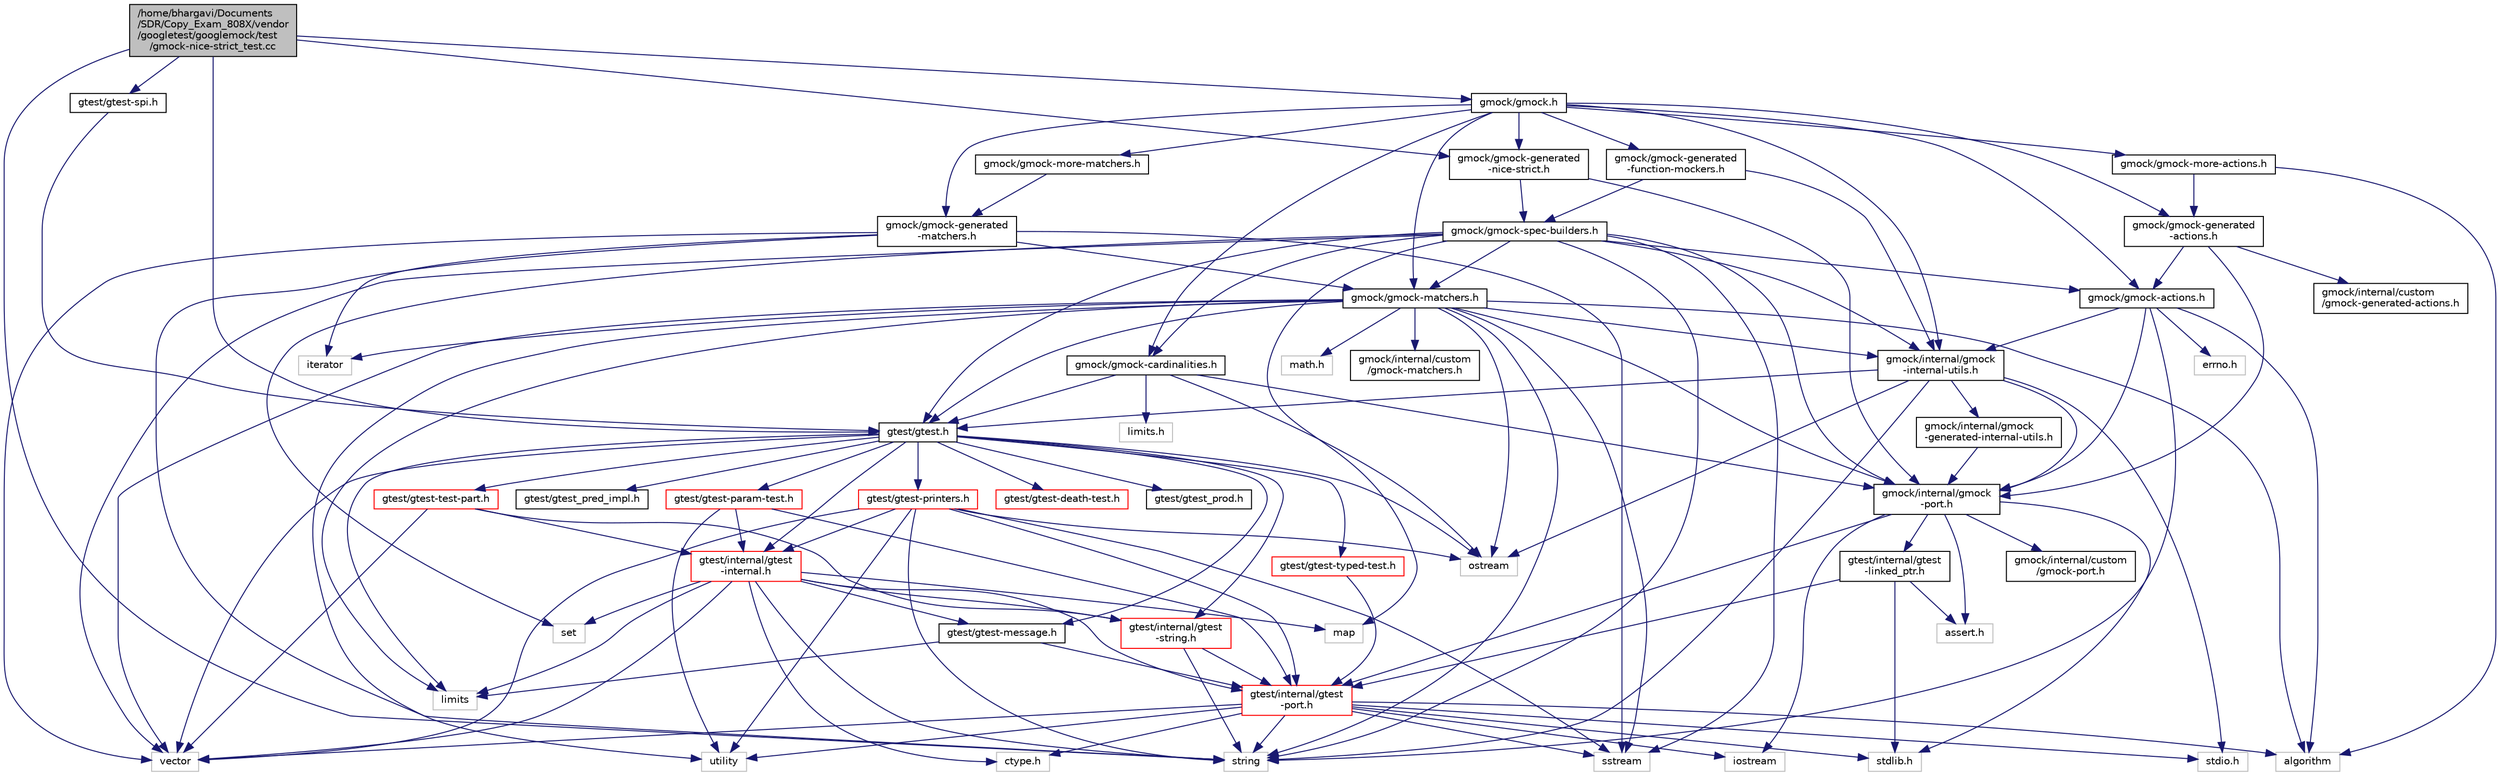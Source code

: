 digraph "/home/bhargavi/Documents/SDR/Copy_Exam_808X/vendor/googletest/googlemock/test/gmock-nice-strict_test.cc"
{
  edge [fontname="Helvetica",fontsize="10",labelfontname="Helvetica",labelfontsize="10"];
  node [fontname="Helvetica",fontsize="10",shape=record];
  Node1 [label="/home/bhargavi/Documents\l/SDR/Copy_Exam_808X/vendor\l/googletest/googlemock/test\l/gmock-nice-strict_test.cc",height=0.2,width=0.4,color="black", fillcolor="grey75", style="filled", fontcolor="black"];
  Node1 -> Node2 [color="midnightblue",fontsize="10",style="solid"];
  Node2 [label="gmock/gmock-generated\l-nice-strict.h",height=0.2,width=0.4,color="black", fillcolor="white", style="filled",URL="$gmock-generated-nice-strict_8h.html"];
  Node2 -> Node3 [color="midnightblue",fontsize="10",style="solid"];
  Node3 [label="gmock/gmock-spec-builders.h",height=0.2,width=0.4,color="black", fillcolor="white", style="filled",URL="$gmock-spec-builders_8h.html"];
  Node3 -> Node4 [color="midnightblue",fontsize="10",style="solid"];
  Node4 [label="map",height=0.2,width=0.4,color="grey75", fillcolor="white", style="filled"];
  Node3 -> Node5 [color="midnightblue",fontsize="10",style="solid"];
  Node5 [label="set",height=0.2,width=0.4,color="grey75", fillcolor="white", style="filled"];
  Node3 -> Node6 [color="midnightblue",fontsize="10",style="solid"];
  Node6 [label="sstream",height=0.2,width=0.4,color="grey75", fillcolor="white", style="filled"];
  Node3 -> Node7 [color="midnightblue",fontsize="10",style="solid"];
  Node7 [label="string",height=0.2,width=0.4,color="grey75", fillcolor="white", style="filled"];
  Node3 -> Node8 [color="midnightblue",fontsize="10",style="solid"];
  Node8 [label="vector",height=0.2,width=0.4,color="grey75", fillcolor="white", style="filled"];
  Node3 -> Node9 [color="midnightblue",fontsize="10",style="solid"];
  Node9 [label="gmock/gmock-actions.h",height=0.2,width=0.4,color="black", fillcolor="white", style="filled",URL="$gmock-actions_8h.html"];
  Node9 -> Node10 [color="midnightblue",fontsize="10",style="solid"];
  Node10 [label="errno.h",height=0.2,width=0.4,color="grey75", fillcolor="white", style="filled"];
  Node9 -> Node11 [color="midnightblue",fontsize="10",style="solid"];
  Node11 [label="algorithm",height=0.2,width=0.4,color="grey75", fillcolor="white", style="filled"];
  Node9 -> Node7 [color="midnightblue",fontsize="10",style="solid"];
  Node9 -> Node12 [color="midnightblue",fontsize="10",style="solid"];
  Node12 [label="gmock/internal/gmock\l-internal-utils.h",height=0.2,width=0.4,color="black", fillcolor="white", style="filled",URL="$gmock-internal-utils_8h.html"];
  Node12 -> Node13 [color="midnightblue",fontsize="10",style="solid"];
  Node13 [label="stdio.h",height=0.2,width=0.4,color="grey75", fillcolor="white", style="filled"];
  Node12 -> Node14 [color="midnightblue",fontsize="10",style="solid"];
  Node14 [label="ostream",height=0.2,width=0.4,color="grey75", fillcolor="white", style="filled"];
  Node12 -> Node7 [color="midnightblue",fontsize="10",style="solid"];
  Node12 -> Node15 [color="midnightblue",fontsize="10",style="solid"];
  Node15 [label="gmock/internal/gmock\l-generated-internal-utils.h",height=0.2,width=0.4,color="black", fillcolor="white", style="filled",URL="$gmock-generated-internal-utils_8h.html"];
  Node15 -> Node16 [color="midnightblue",fontsize="10",style="solid"];
  Node16 [label="gmock/internal/gmock\l-port.h",height=0.2,width=0.4,color="black", fillcolor="white", style="filled",URL="$gmock-port_8h.html"];
  Node16 -> Node17 [color="midnightblue",fontsize="10",style="solid"];
  Node17 [label="assert.h",height=0.2,width=0.4,color="grey75", fillcolor="white", style="filled"];
  Node16 -> Node18 [color="midnightblue",fontsize="10",style="solid"];
  Node18 [label="stdlib.h",height=0.2,width=0.4,color="grey75", fillcolor="white", style="filled"];
  Node16 -> Node19 [color="midnightblue",fontsize="10",style="solid"];
  Node19 [label="iostream",height=0.2,width=0.4,color="grey75", fillcolor="white", style="filled"];
  Node16 -> Node20 [color="midnightblue",fontsize="10",style="solid"];
  Node20 [label="gtest/internal/gtest\l-linked_ptr.h",height=0.2,width=0.4,color="black", fillcolor="white", style="filled",URL="$gtest-linked__ptr_8h.html"];
  Node20 -> Node18 [color="midnightblue",fontsize="10",style="solid"];
  Node20 -> Node17 [color="midnightblue",fontsize="10",style="solid"];
  Node20 -> Node21 [color="midnightblue",fontsize="10",style="solid"];
  Node21 [label="gtest/internal/gtest\l-port.h",height=0.2,width=0.4,color="red", fillcolor="white", style="filled",URL="$gtest-port_8h.html"];
  Node21 -> Node22 [color="midnightblue",fontsize="10",style="solid"];
  Node22 [label="ctype.h",height=0.2,width=0.4,color="grey75", fillcolor="white", style="filled"];
  Node21 -> Node18 [color="midnightblue",fontsize="10",style="solid"];
  Node21 -> Node13 [color="midnightblue",fontsize="10",style="solid"];
  Node21 -> Node11 [color="midnightblue",fontsize="10",style="solid"];
  Node21 -> Node19 [color="midnightblue",fontsize="10",style="solid"];
  Node21 -> Node6 [color="midnightblue",fontsize="10",style="solid"];
  Node21 -> Node7 [color="midnightblue",fontsize="10",style="solid"];
  Node21 -> Node23 [color="midnightblue",fontsize="10",style="solid"];
  Node23 [label="utility",height=0.2,width=0.4,color="grey75", fillcolor="white", style="filled"];
  Node21 -> Node8 [color="midnightblue",fontsize="10",style="solid"];
  Node16 -> Node21 [color="midnightblue",fontsize="10",style="solid"];
  Node16 -> Node24 [color="midnightblue",fontsize="10",style="solid"];
  Node24 [label="gmock/internal/custom\l/gmock-port.h",height=0.2,width=0.4,color="black", fillcolor="white", style="filled",URL="$custom_2gmock-port_8h.html"];
  Node12 -> Node16 [color="midnightblue",fontsize="10",style="solid"];
  Node12 -> Node25 [color="midnightblue",fontsize="10",style="solid"];
  Node25 [label="gtest/gtest.h",height=0.2,width=0.4,color="black", fillcolor="white", style="filled",URL="$gtest_8h.html"];
  Node25 -> Node26 [color="midnightblue",fontsize="10",style="solid"];
  Node26 [label="limits",height=0.2,width=0.4,color="grey75", fillcolor="white", style="filled"];
  Node25 -> Node14 [color="midnightblue",fontsize="10",style="solid"];
  Node25 -> Node8 [color="midnightblue",fontsize="10",style="solid"];
  Node25 -> Node27 [color="midnightblue",fontsize="10",style="solid"];
  Node27 [label="gtest/internal/gtest\l-internal.h",height=0.2,width=0.4,color="red", fillcolor="white", style="filled",URL="$gtest-internal_8h.html"];
  Node27 -> Node21 [color="midnightblue",fontsize="10",style="solid"];
  Node27 -> Node22 [color="midnightblue",fontsize="10",style="solid"];
  Node27 -> Node26 [color="midnightblue",fontsize="10",style="solid"];
  Node27 -> Node4 [color="midnightblue",fontsize="10",style="solid"];
  Node27 -> Node5 [color="midnightblue",fontsize="10",style="solid"];
  Node27 -> Node7 [color="midnightblue",fontsize="10",style="solid"];
  Node27 -> Node8 [color="midnightblue",fontsize="10",style="solid"];
  Node27 -> Node28 [color="midnightblue",fontsize="10",style="solid"];
  Node28 [label="gtest/gtest-message.h",height=0.2,width=0.4,color="black", fillcolor="white", style="filled",URL="$gtest-message_8h.html"];
  Node28 -> Node26 [color="midnightblue",fontsize="10",style="solid"];
  Node28 -> Node21 [color="midnightblue",fontsize="10",style="solid"];
  Node27 -> Node29 [color="midnightblue",fontsize="10",style="solid"];
  Node29 [label="gtest/internal/gtest\l-string.h",height=0.2,width=0.4,color="red", fillcolor="white", style="filled",URL="$gtest-string_8h.html"];
  Node29 -> Node7 [color="midnightblue",fontsize="10",style="solid"];
  Node29 -> Node21 [color="midnightblue",fontsize="10",style="solid"];
  Node25 -> Node29 [color="midnightblue",fontsize="10",style="solid"];
  Node25 -> Node30 [color="midnightblue",fontsize="10",style="solid"];
  Node30 [label="gtest/gtest-death-test.h",height=0.2,width=0.4,color="red", fillcolor="white", style="filled",URL="$gtest-death-test_8h.html"];
  Node25 -> Node28 [color="midnightblue",fontsize="10",style="solid"];
  Node25 -> Node31 [color="midnightblue",fontsize="10",style="solid"];
  Node31 [label="gtest/gtest-param-test.h",height=0.2,width=0.4,color="red", fillcolor="white", style="filled",URL="$gtest-param-test_8h.html"];
  Node31 -> Node21 [color="midnightblue",fontsize="10",style="solid"];
  Node31 -> Node23 [color="midnightblue",fontsize="10",style="solid"];
  Node31 -> Node27 [color="midnightblue",fontsize="10",style="solid"];
  Node25 -> Node32 [color="midnightblue",fontsize="10",style="solid"];
  Node32 [label="gtest/gtest-printers.h",height=0.2,width=0.4,color="red", fillcolor="white", style="filled",URL="$gtest-printers_8h.html"];
  Node32 -> Node14 [color="midnightblue",fontsize="10",style="solid"];
  Node32 -> Node6 [color="midnightblue",fontsize="10",style="solid"];
  Node32 -> Node7 [color="midnightblue",fontsize="10",style="solid"];
  Node32 -> Node23 [color="midnightblue",fontsize="10",style="solid"];
  Node32 -> Node8 [color="midnightblue",fontsize="10",style="solid"];
  Node32 -> Node21 [color="midnightblue",fontsize="10",style="solid"];
  Node32 -> Node27 [color="midnightblue",fontsize="10",style="solid"];
  Node25 -> Node33 [color="midnightblue",fontsize="10",style="solid"];
  Node33 [label="gtest/gtest_prod.h",height=0.2,width=0.4,color="black", fillcolor="white", style="filled",URL="$gtest__prod_8h.html"];
  Node25 -> Node34 [color="midnightblue",fontsize="10",style="solid"];
  Node34 [label="gtest/gtest-test-part.h",height=0.2,width=0.4,color="red", fillcolor="white", style="filled",URL="$gtest-test-part_8h.html"];
  Node34 -> Node8 [color="midnightblue",fontsize="10",style="solid"];
  Node34 -> Node27 [color="midnightblue",fontsize="10",style="solid"];
  Node34 -> Node29 [color="midnightblue",fontsize="10",style="solid"];
  Node25 -> Node35 [color="midnightblue",fontsize="10",style="solid"];
  Node35 [label="gtest/gtest-typed-test.h",height=0.2,width=0.4,color="red", fillcolor="white", style="filled",URL="$gtest-typed-test_8h.html"];
  Node35 -> Node21 [color="midnightblue",fontsize="10",style="solid"];
  Node25 -> Node36 [color="midnightblue",fontsize="10",style="solid"];
  Node36 [label="gtest/gtest_pred_impl.h",height=0.2,width=0.4,color="black", fillcolor="white", style="filled",URL="$gtest__pred__impl_8h.html"];
  Node9 -> Node16 [color="midnightblue",fontsize="10",style="solid"];
  Node3 -> Node37 [color="midnightblue",fontsize="10",style="solid"];
  Node37 [label="gmock/gmock-cardinalities.h",height=0.2,width=0.4,color="black", fillcolor="white", style="filled",URL="$gmock-cardinalities_8h.html"];
  Node37 -> Node38 [color="midnightblue",fontsize="10",style="solid"];
  Node38 [label="limits.h",height=0.2,width=0.4,color="grey75", fillcolor="white", style="filled"];
  Node37 -> Node14 [color="midnightblue",fontsize="10",style="solid"];
  Node37 -> Node16 [color="midnightblue",fontsize="10",style="solid"];
  Node37 -> Node25 [color="midnightblue",fontsize="10",style="solid"];
  Node3 -> Node39 [color="midnightblue",fontsize="10",style="solid"];
  Node39 [label="gmock/gmock-matchers.h",height=0.2,width=0.4,color="black", fillcolor="white", style="filled",URL="$gmock-matchers_8h.html"];
  Node39 -> Node40 [color="midnightblue",fontsize="10",style="solid"];
  Node40 [label="math.h",height=0.2,width=0.4,color="grey75", fillcolor="white", style="filled"];
  Node39 -> Node11 [color="midnightblue",fontsize="10",style="solid"];
  Node39 -> Node41 [color="midnightblue",fontsize="10",style="solid"];
  Node41 [label="iterator",height=0.2,width=0.4,color="grey75", fillcolor="white", style="filled"];
  Node39 -> Node26 [color="midnightblue",fontsize="10",style="solid"];
  Node39 -> Node14 [color="midnightblue",fontsize="10",style="solid"];
  Node39 -> Node6 [color="midnightblue",fontsize="10",style="solid"];
  Node39 -> Node7 [color="midnightblue",fontsize="10",style="solid"];
  Node39 -> Node23 [color="midnightblue",fontsize="10",style="solid"];
  Node39 -> Node8 [color="midnightblue",fontsize="10",style="solid"];
  Node39 -> Node12 [color="midnightblue",fontsize="10",style="solid"];
  Node39 -> Node16 [color="midnightblue",fontsize="10",style="solid"];
  Node39 -> Node25 [color="midnightblue",fontsize="10",style="solid"];
  Node39 -> Node42 [color="midnightblue",fontsize="10",style="solid"];
  Node42 [label="gmock/internal/custom\l/gmock-matchers.h",height=0.2,width=0.4,color="black", fillcolor="white", style="filled",URL="$internal_2custom_2gmock-matchers_8h.html"];
  Node3 -> Node12 [color="midnightblue",fontsize="10",style="solid"];
  Node3 -> Node16 [color="midnightblue",fontsize="10",style="solid"];
  Node3 -> Node25 [color="midnightblue",fontsize="10",style="solid"];
  Node2 -> Node16 [color="midnightblue",fontsize="10",style="solid"];
  Node1 -> Node7 [color="midnightblue",fontsize="10",style="solid"];
  Node1 -> Node43 [color="midnightblue",fontsize="10",style="solid"];
  Node43 [label="gmock/gmock.h",height=0.2,width=0.4,color="black", fillcolor="white", style="filled",URL="$gmock_8h.html"];
  Node43 -> Node9 [color="midnightblue",fontsize="10",style="solid"];
  Node43 -> Node37 [color="midnightblue",fontsize="10",style="solid"];
  Node43 -> Node44 [color="midnightblue",fontsize="10",style="solid"];
  Node44 [label="gmock/gmock-generated\l-actions.h",height=0.2,width=0.4,color="black", fillcolor="white", style="filled",URL="$gmock-generated-actions_8h.html"];
  Node44 -> Node9 [color="midnightblue",fontsize="10",style="solid"];
  Node44 -> Node16 [color="midnightblue",fontsize="10",style="solid"];
  Node44 -> Node45 [color="midnightblue",fontsize="10",style="solid"];
  Node45 [label="gmock/internal/custom\l/gmock-generated-actions.h",height=0.2,width=0.4,color="black", fillcolor="white", style="filled",URL="$internal_2custom_2gmock-generated-actions_8h.html"];
  Node43 -> Node46 [color="midnightblue",fontsize="10",style="solid"];
  Node46 [label="gmock/gmock-generated\l-function-mockers.h",height=0.2,width=0.4,color="black", fillcolor="white", style="filled",URL="$gmock-generated-function-mockers_8h.html"];
  Node46 -> Node3 [color="midnightblue",fontsize="10",style="solid"];
  Node46 -> Node12 [color="midnightblue",fontsize="10",style="solid"];
  Node43 -> Node2 [color="midnightblue",fontsize="10",style="solid"];
  Node43 -> Node47 [color="midnightblue",fontsize="10",style="solid"];
  Node47 [label="gmock/gmock-generated\l-matchers.h",height=0.2,width=0.4,color="black", fillcolor="white", style="filled",URL="$gmock-generated-matchers_8h.html"];
  Node47 -> Node41 [color="midnightblue",fontsize="10",style="solid"];
  Node47 -> Node6 [color="midnightblue",fontsize="10",style="solid"];
  Node47 -> Node7 [color="midnightblue",fontsize="10",style="solid"];
  Node47 -> Node8 [color="midnightblue",fontsize="10",style="solid"];
  Node47 -> Node39 [color="midnightblue",fontsize="10",style="solid"];
  Node43 -> Node39 [color="midnightblue",fontsize="10",style="solid"];
  Node43 -> Node48 [color="midnightblue",fontsize="10",style="solid"];
  Node48 [label="gmock/gmock-more-actions.h",height=0.2,width=0.4,color="black", fillcolor="white", style="filled",URL="$gmock-more-actions_8h.html"];
  Node48 -> Node11 [color="midnightblue",fontsize="10",style="solid"];
  Node48 -> Node44 [color="midnightblue",fontsize="10",style="solid"];
  Node43 -> Node49 [color="midnightblue",fontsize="10",style="solid"];
  Node49 [label="gmock/gmock-more-matchers.h",height=0.2,width=0.4,color="black", fillcolor="white", style="filled",URL="$gmock-more-matchers_8h.html"];
  Node49 -> Node47 [color="midnightblue",fontsize="10",style="solid"];
  Node43 -> Node12 [color="midnightblue",fontsize="10",style="solid"];
  Node1 -> Node25 [color="midnightblue",fontsize="10",style="solid"];
  Node1 -> Node50 [color="midnightblue",fontsize="10",style="solid"];
  Node50 [label="gtest/gtest-spi.h",height=0.2,width=0.4,color="black", fillcolor="white", style="filled",URL="$gtest-spi_8h.html"];
  Node50 -> Node25 [color="midnightblue",fontsize="10",style="solid"];
}
